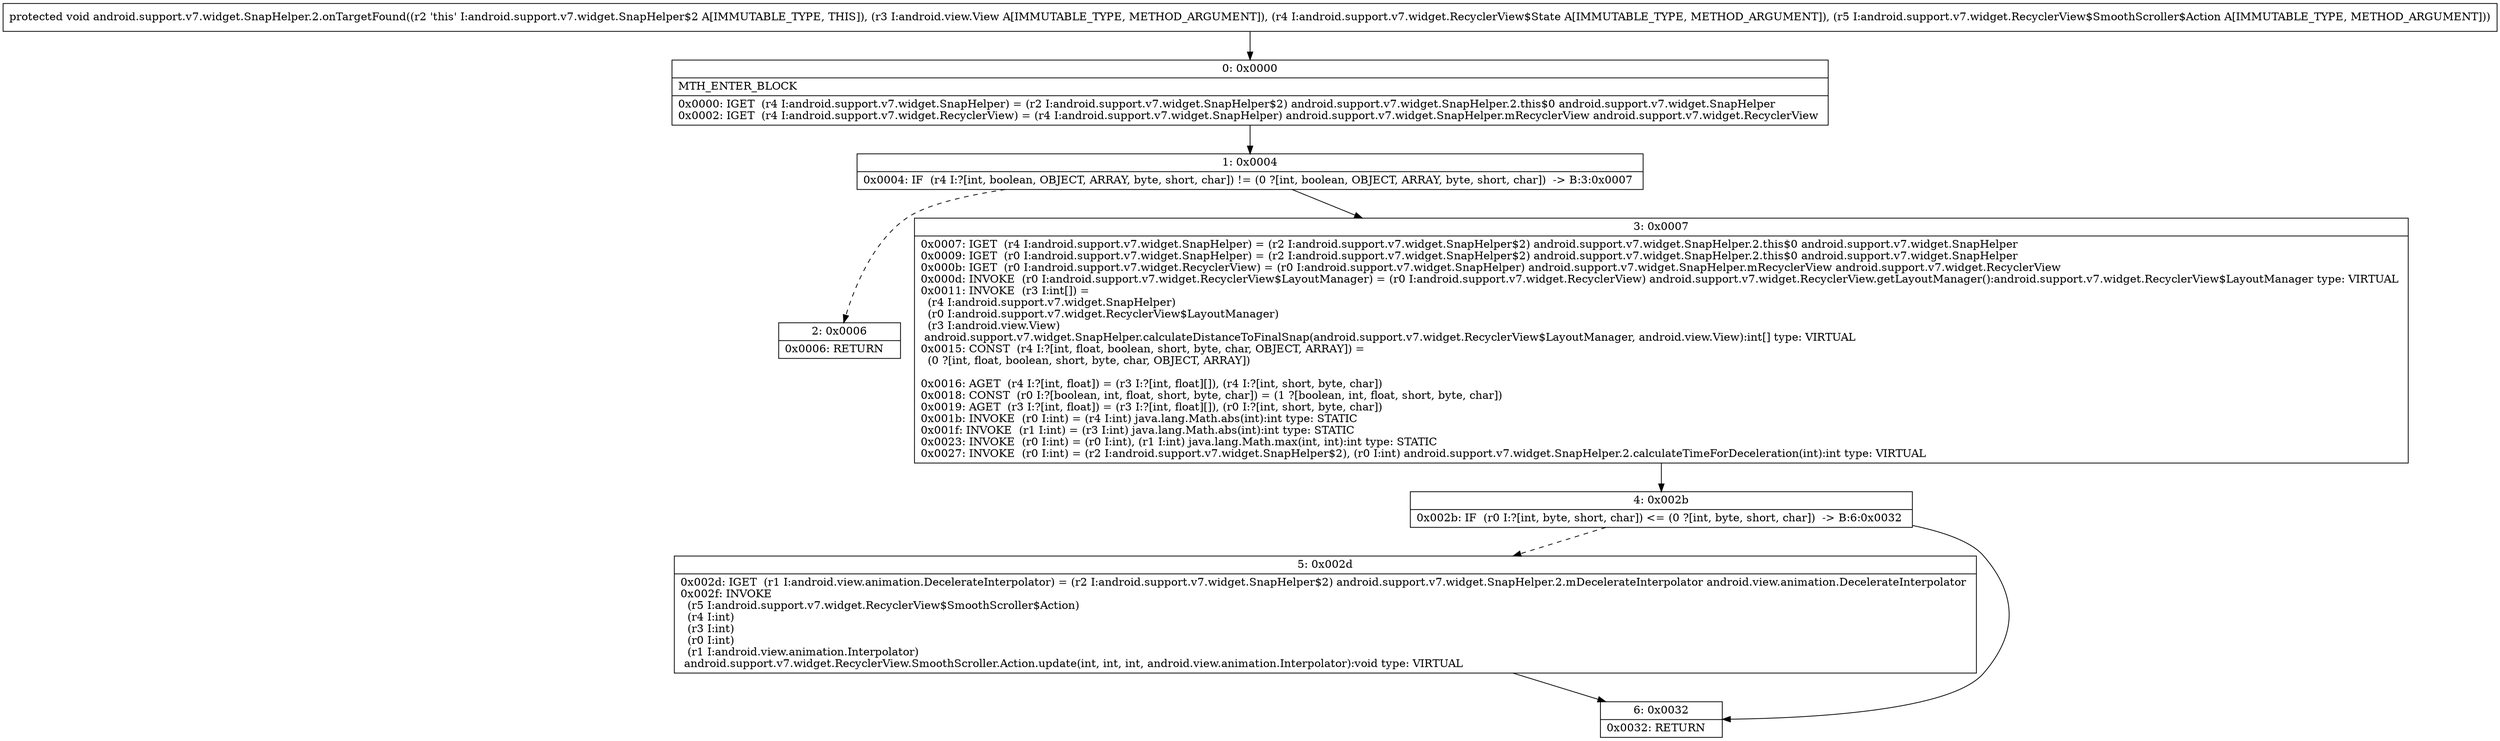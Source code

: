 digraph "CFG forandroid.support.v7.widget.SnapHelper.2.onTargetFound(Landroid\/view\/View;Landroid\/support\/v7\/widget\/RecyclerView$State;Landroid\/support\/v7\/widget\/RecyclerView$SmoothScroller$Action;)V" {
Node_0 [shape=record,label="{0\:\ 0x0000|MTH_ENTER_BLOCK\l|0x0000: IGET  (r4 I:android.support.v7.widget.SnapHelper) = (r2 I:android.support.v7.widget.SnapHelper$2) android.support.v7.widget.SnapHelper.2.this$0 android.support.v7.widget.SnapHelper \l0x0002: IGET  (r4 I:android.support.v7.widget.RecyclerView) = (r4 I:android.support.v7.widget.SnapHelper) android.support.v7.widget.SnapHelper.mRecyclerView android.support.v7.widget.RecyclerView \l}"];
Node_1 [shape=record,label="{1\:\ 0x0004|0x0004: IF  (r4 I:?[int, boolean, OBJECT, ARRAY, byte, short, char]) != (0 ?[int, boolean, OBJECT, ARRAY, byte, short, char])  \-\> B:3:0x0007 \l}"];
Node_2 [shape=record,label="{2\:\ 0x0006|0x0006: RETURN   \l}"];
Node_3 [shape=record,label="{3\:\ 0x0007|0x0007: IGET  (r4 I:android.support.v7.widget.SnapHelper) = (r2 I:android.support.v7.widget.SnapHelper$2) android.support.v7.widget.SnapHelper.2.this$0 android.support.v7.widget.SnapHelper \l0x0009: IGET  (r0 I:android.support.v7.widget.SnapHelper) = (r2 I:android.support.v7.widget.SnapHelper$2) android.support.v7.widget.SnapHelper.2.this$0 android.support.v7.widget.SnapHelper \l0x000b: IGET  (r0 I:android.support.v7.widget.RecyclerView) = (r0 I:android.support.v7.widget.SnapHelper) android.support.v7.widget.SnapHelper.mRecyclerView android.support.v7.widget.RecyclerView \l0x000d: INVOKE  (r0 I:android.support.v7.widget.RecyclerView$LayoutManager) = (r0 I:android.support.v7.widget.RecyclerView) android.support.v7.widget.RecyclerView.getLayoutManager():android.support.v7.widget.RecyclerView$LayoutManager type: VIRTUAL \l0x0011: INVOKE  (r3 I:int[]) = \l  (r4 I:android.support.v7.widget.SnapHelper)\l  (r0 I:android.support.v7.widget.RecyclerView$LayoutManager)\l  (r3 I:android.view.View)\l android.support.v7.widget.SnapHelper.calculateDistanceToFinalSnap(android.support.v7.widget.RecyclerView$LayoutManager, android.view.View):int[] type: VIRTUAL \l0x0015: CONST  (r4 I:?[int, float, boolean, short, byte, char, OBJECT, ARRAY]) = \l  (0 ?[int, float, boolean, short, byte, char, OBJECT, ARRAY])\l \l0x0016: AGET  (r4 I:?[int, float]) = (r3 I:?[int, float][]), (r4 I:?[int, short, byte, char]) \l0x0018: CONST  (r0 I:?[boolean, int, float, short, byte, char]) = (1 ?[boolean, int, float, short, byte, char]) \l0x0019: AGET  (r3 I:?[int, float]) = (r3 I:?[int, float][]), (r0 I:?[int, short, byte, char]) \l0x001b: INVOKE  (r0 I:int) = (r4 I:int) java.lang.Math.abs(int):int type: STATIC \l0x001f: INVOKE  (r1 I:int) = (r3 I:int) java.lang.Math.abs(int):int type: STATIC \l0x0023: INVOKE  (r0 I:int) = (r0 I:int), (r1 I:int) java.lang.Math.max(int, int):int type: STATIC \l0x0027: INVOKE  (r0 I:int) = (r2 I:android.support.v7.widget.SnapHelper$2), (r0 I:int) android.support.v7.widget.SnapHelper.2.calculateTimeForDeceleration(int):int type: VIRTUAL \l}"];
Node_4 [shape=record,label="{4\:\ 0x002b|0x002b: IF  (r0 I:?[int, byte, short, char]) \<= (0 ?[int, byte, short, char])  \-\> B:6:0x0032 \l}"];
Node_5 [shape=record,label="{5\:\ 0x002d|0x002d: IGET  (r1 I:android.view.animation.DecelerateInterpolator) = (r2 I:android.support.v7.widget.SnapHelper$2) android.support.v7.widget.SnapHelper.2.mDecelerateInterpolator android.view.animation.DecelerateInterpolator \l0x002f: INVOKE  \l  (r5 I:android.support.v7.widget.RecyclerView$SmoothScroller$Action)\l  (r4 I:int)\l  (r3 I:int)\l  (r0 I:int)\l  (r1 I:android.view.animation.Interpolator)\l android.support.v7.widget.RecyclerView.SmoothScroller.Action.update(int, int, int, android.view.animation.Interpolator):void type: VIRTUAL \l}"];
Node_6 [shape=record,label="{6\:\ 0x0032|0x0032: RETURN   \l}"];
MethodNode[shape=record,label="{protected void android.support.v7.widget.SnapHelper.2.onTargetFound((r2 'this' I:android.support.v7.widget.SnapHelper$2 A[IMMUTABLE_TYPE, THIS]), (r3 I:android.view.View A[IMMUTABLE_TYPE, METHOD_ARGUMENT]), (r4 I:android.support.v7.widget.RecyclerView$State A[IMMUTABLE_TYPE, METHOD_ARGUMENT]), (r5 I:android.support.v7.widget.RecyclerView$SmoothScroller$Action A[IMMUTABLE_TYPE, METHOD_ARGUMENT])) }"];
MethodNode -> Node_0;
Node_0 -> Node_1;
Node_1 -> Node_2[style=dashed];
Node_1 -> Node_3;
Node_3 -> Node_4;
Node_4 -> Node_5[style=dashed];
Node_4 -> Node_6;
Node_5 -> Node_6;
}

